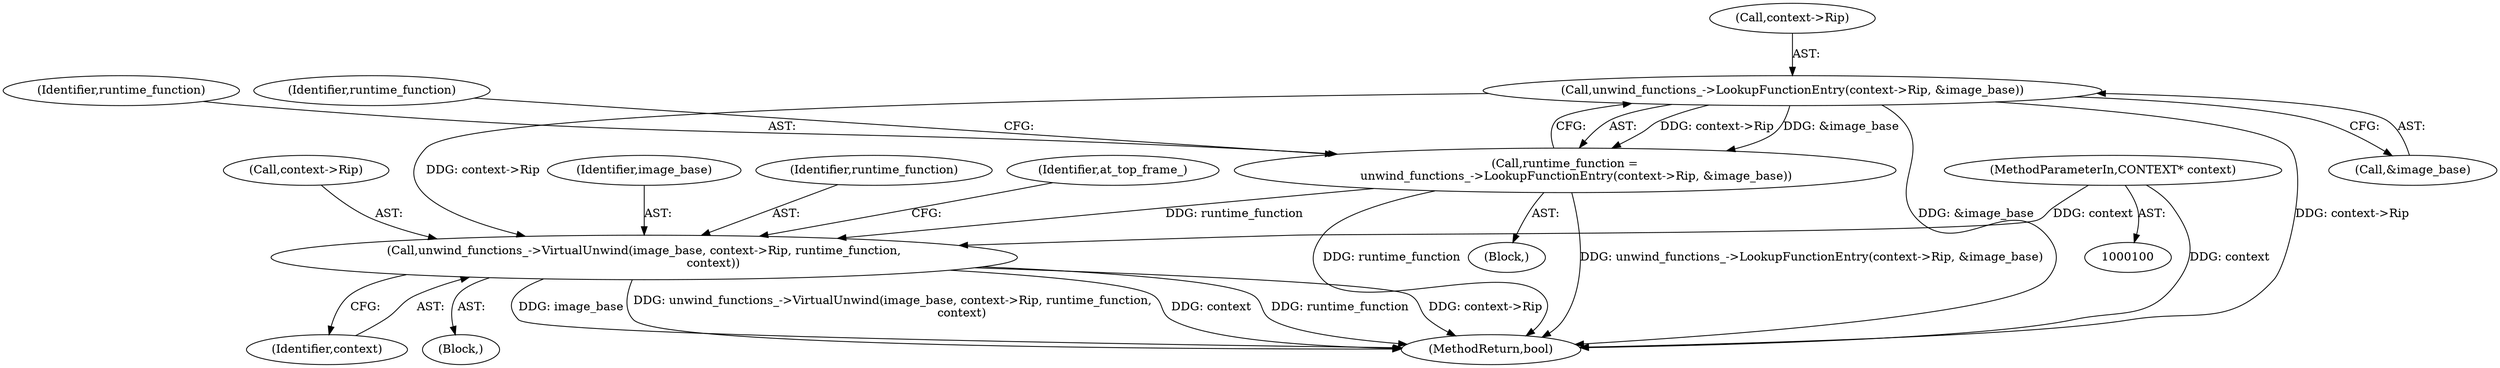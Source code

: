 digraph "0_Chrome_0fb75f1e468fe9054be3b3d3d5b9bf9a66e4199d_11@pointer" {
"1000121" [label="(Call,unwind_functions_->VirtualUnwind(image_base, context->Rip, runtime_function,\n                                     context))"];
"1000112" [label="(Call,unwind_functions_->LookupFunctionEntry(context->Rip, &image_base))"];
"1000110" [label="(Call,runtime_function =\n      unwind_functions_->LookupFunctionEntry(context->Rip, &image_base))"];
"1000101" [label="(MethodParameterIn,CONTEXT* context)"];
"1000121" [label="(Call,unwind_functions_->VirtualUnwind(image_base, context->Rip, runtime_function,\n                                     context))"];
"1000129" [label="(Identifier,at_top_frame_)"];
"1000110" [label="(Call,runtime_function =\n      unwind_functions_->LookupFunctionEntry(context->Rip, &image_base))"];
"1000120" [label="(Block,)"];
"1000111" [label="(Identifier,runtime_function)"];
"1000116" [label="(Call,&image_base)"];
"1000119" [label="(Identifier,runtime_function)"];
"1000177" [label="(MethodReturn,bool)"];
"1000113" [label="(Call,context->Rip)"];
"1000123" [label="(Call,context->Rip)"];
"1000122" [label="(Identifier,image_base)"];
"1000101" [label="(MethodParameterIn,CONTEXT* context)"];
"1000126" [label="(Identifier,runtime_function)"];
"1000112" [label="(Call,unwind_functions_->LookupFunctionEntry(context->Rip, &image_base))"];
"1000102" [label="(Block,)"];
"1000127" [label="(Identifier,context)"];
"1000121" -> "1000120"  [label="AST: "];
"1000121" -> "1000127"  [label="CFG: "];
"1000122" -> "1000121"  [label="AST: "];
"1000123" -> "1000121"  [label="AST: "];
"1000126" -> "1000121"  [label="AST: "];
"1000127" -> "1000121"  [label="AST: "];
"1000129" -> "1000121"  [label="CFG: "];
"1000121" -> "1000177"  [label="DDG: unwind_functions_->VirtualUnwind(image_base, context->Rip, runtime_function,\n                                     context)"];
"1000121" -> "1000177"  [label="DDG: context"];
"1000121" -> "1000177"  [label="DDG: runtime_function"];
"1000121" -> "1000177"  [label="DDG: context->Rip"];
"1000121" -> "1000177"  [label="DDG: image_base"];
"1000112" -> "1000121"  [label="DDG: context->Rip"];
"1000110" -> "1000121"  [label="DDG: runtime_function"];
"1000101" -> "1000121"  [label="DDG: context"];
"1000112" -> "1000110"  [label="AST: "];
"1000112" -> "1000116"  [label="CFG: "];
"1000113" -> "1000112"  [label="AST: "];
"1000116" -> "1000112"  [label="AST: "];
"1000110" -> "1000112"  [label="CFG: "];
"1000112" -> "1000177"  [label="DDG: context->Rip"];
"1000112" -> "1000177"  [label="DDG: &image_base"];
"1000112" -> "1000110"  [label="DDG: context->Rip"];
"1000112" -> "1000110"  [label="DDG: &image_base"];
"1000110" -> "1000102"  [label="AST: "];
"1000111" -> "1000110"  [label="AST: "];
"1000119" -> "1000110"  [label="CFG: "];
"1000110" -> "1000177"  [label="DDG: unwind_functions_->LookupFunctionEntry(context->Rip, &image_base)"];
"1000110" -> "1000177"  [label="DDG: runtime_function"];
"1000101" -> "1000100"  [label="AST: "];
"1000101" -> "1000177"  [label="DDG: context"];
}
